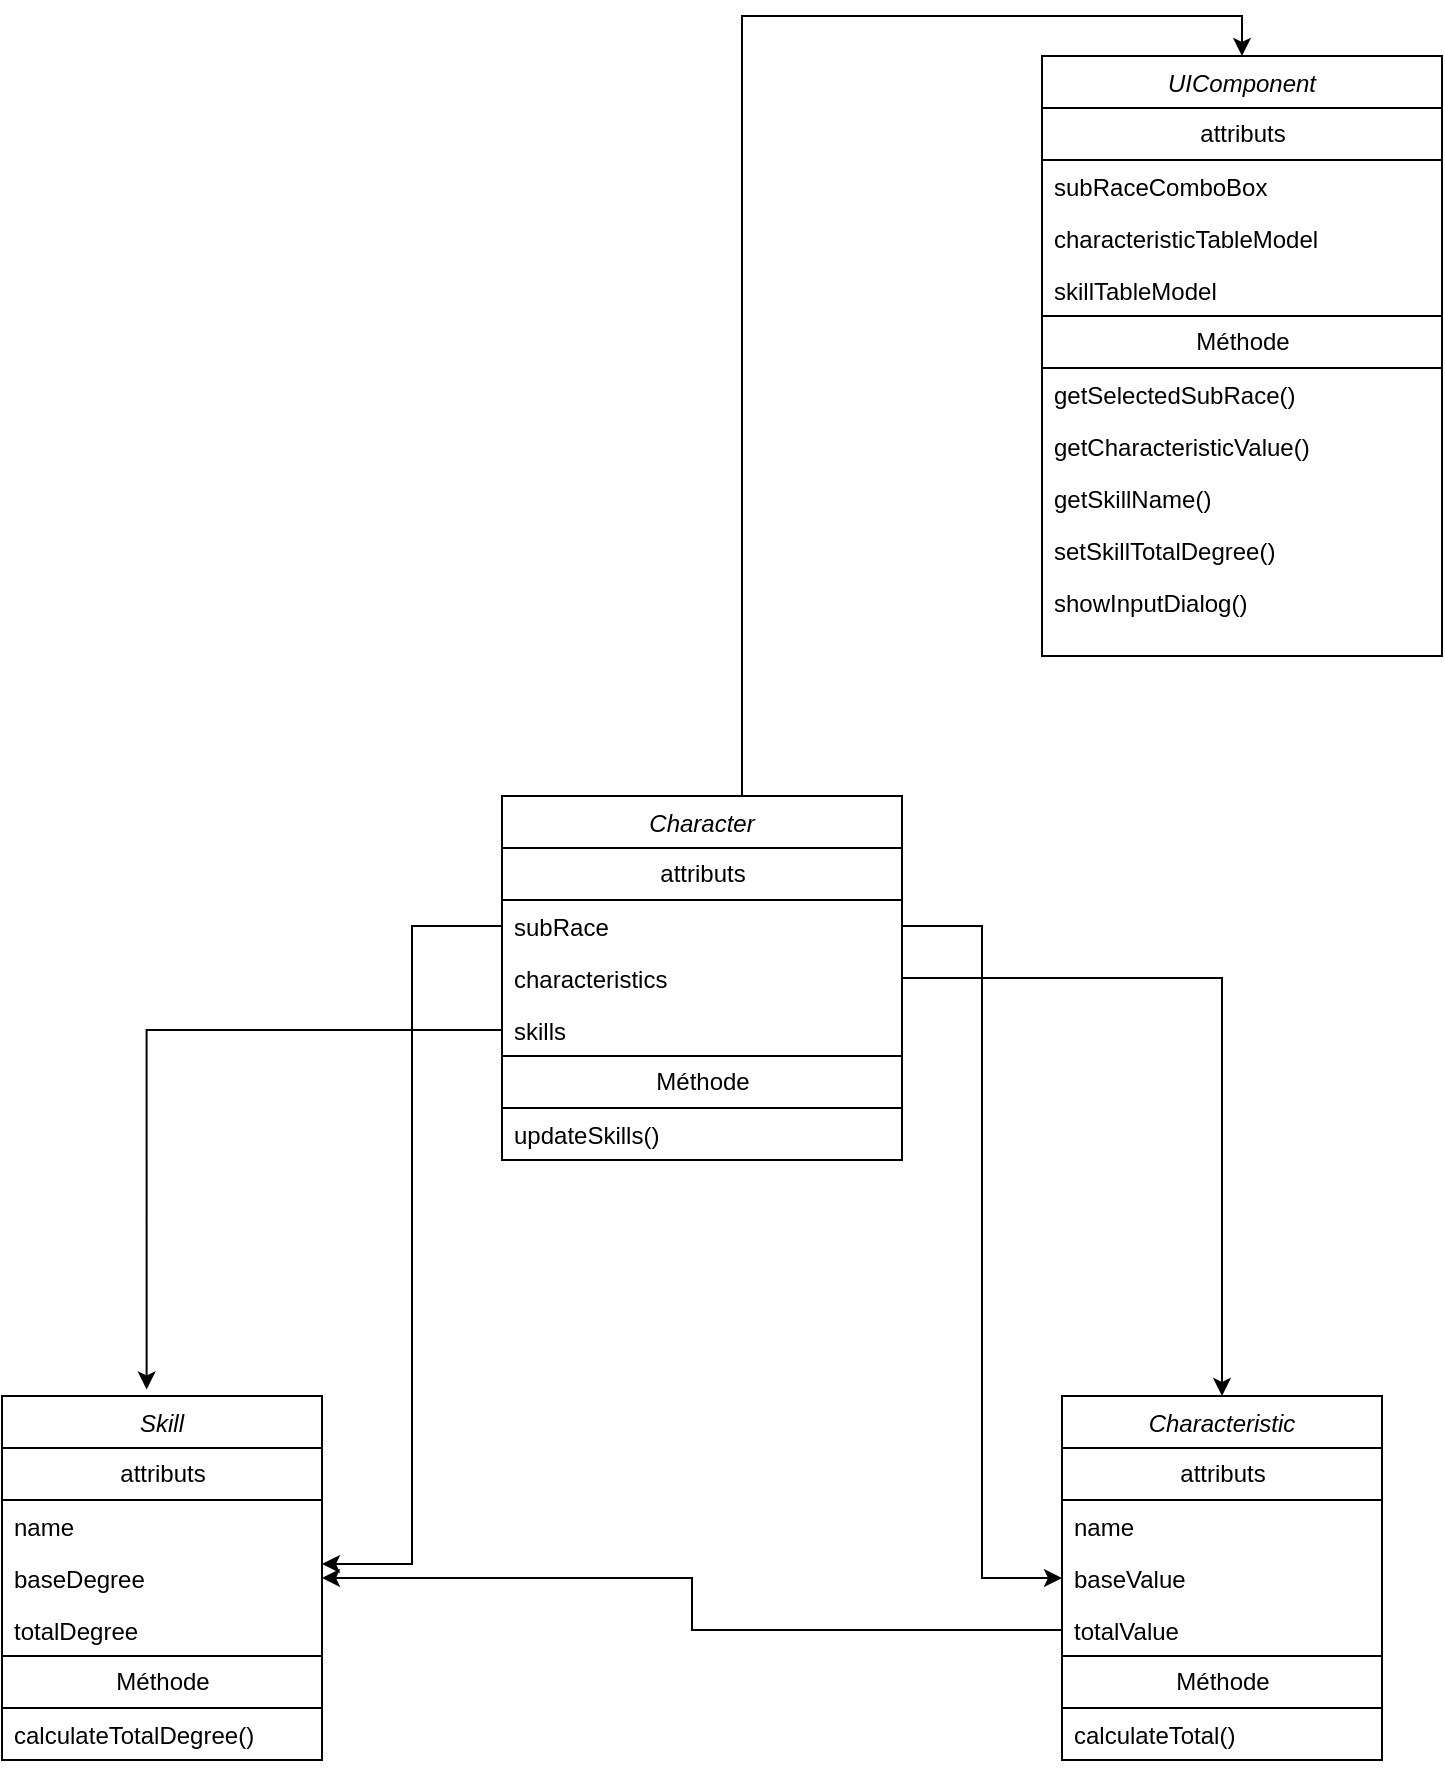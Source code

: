 <mxfile version="24.4.8" type="github">
  <diagram id="C5RBs43oDa-KdzZeNtuy" name="Page-1">
    <mxGraphModel dx="1393" dy="1935" grid="1" gridSize="10" guides="1" tooltips="1" connect="1" arrows="1" fold="1" page="1" pageScale="1" pageWidth="827" pageHeight="1169" math="0" shadow="0">
      <root>
        <mxCell id="WIyWlLk6GJQsqaUBKTNV-0" />
        <mxCell id="WIyWlLk6GJQsqaUBKTNV-1" parent="WIyWlLk6GJQsqaUBKTNV-0" />
        <mxCell id="dnE_V_GwSR6mNpGcqpjj-3" style="edgeStyle=orthogonalEdgeStyle;rounded=0;orthogonalLoop=1;jettySize=auto;html=1;entryX=0.5;entryY=0;entryDx=0;entryDy=0;" edge="1" parent="WIyWlLk6GJQsqaUBKTNV-1" source="zkfFHV4jXpPFQw0GAbJ--0" target="qMtvj5lShhkuuehcOQx0-87">
          <mxGeometry relative="1" as="geometry">
            <Array as="points">
              <mxPoint x="440" y="-330" />
              <mxPoint x="690" y="-330" />
            </Array>
          </mxGeometry>
        </mxCell>
        <mxCell id="zkfFHV4jXpPFQw0GAbJ--0" value="Character " style="swimlane;fontStyle=2;align=center;verticalAlign=top;childLayout=stackLayout;horizontal=1;startSize=26;horizontalStack=0;resizeParent=1;resizeLast=0;collapsible=1;marginBottom=0;rounded=0;shadow=0;strokeWidth=1;" parent="WIyWlLk6GJQsqaUBKTNV-1" vertex="1">
          <mxGeometry x="320" y="60" width="200" height="182" as="geometry">
            <mxRectangle x="334" y="10" width="160" height="26" as="alternateBounds" />
          </mxGeometry>
        </mxCell>
        <mxCell id="qMtvj5lShhkuuehcOQx0-35" value="attributs" style="swimlane;fontStyle=0;childLayout=stackLayout;horizontal=1;startSize=26;fillColor=none;horizontalStack=0;resizeParent=1;resizeParentMax=0;resizeLast=0;collapsible=1;marginBottom=0;html=1;" parent="zkfFHV4jXpPFQw0GAbJ--0" vertex="1">
          <mxGeometry y="26" width="200" height="104" as="geometry">
            <mxRectangle y="26" width="160" height="30" as="alternateBounds" />
          </mxGeometry>
        </mxCell>
        <mxCell id="qMtvj5lShhkuuehcOQx0-36" value="subRace" style="text;strokeColor=none;fillColor=none;align=left;verticalAlign=top;spacingLeft=4;spacingRight=4;overflow=hidden;rotatable=0;points=[[0,0.5],[1,0.5]];portConstraint=eastwest;whiteSpace=wrap;html=1;" parent="qMtvj5lShhkuuehcOQx0-35" vertex="1">
          <mxGeometry y="26" width="200" height="26" as="geometry" />
        </mxCell>
        <mxCell id="qMtvj5lShhkuuehcOQx0-37" value="characteristics" style="text;strokeColor=none;fillColor=none;align=left;verticalAlign=top;spacingLeft=4;spacingRight=4;overflow=hidden;rotatable=0;points=[[0,0.5],[1,0.5]];portConstraint=eastwest;whiteSpace=wrap;html=1;" parent="qMtvj5lShhkuuehcOQx0-35" vertex="1">
          <mxGeometry y="52" width="200" height="26" as="geometry" />
        </mxCell>
        <mxCell id="qMtvj5lShhkuuehcOQx0-38" value="skills" style="text;strokeColor=none;fillColor=none;align=left;verticalAlign=top;spacingLeft=4;spacingRight=4;overflow=hidden;rotatable=0;points=[[0,0.5],[1,0.5]];portConstraint=eastwest;whiteSpace=wrap;html=1;" parent="qMtvj5lShhkuuehcOQx0-35" vertex="1">
          <mxGeometry y="78" width="200" height="26" as="geometry" />
        </mxCell>
        <mxCell id="qMtvj5lShhkuuehcOQx0-54" value="Méthode" style="swimlane;fontStyle=0;childLayout=stackLayout;horizontal=1;startSize=26;fillColor=none;horizontalStack=0;resizeParent=1;resizeParentMax=0;resizeLast=0;collapsible=1;marginBottom=0;html=1;" parent="zkfFHV4jXpPFQw0GAbJ--0" vertex="1">
          <mxGeometry y="130" width="200" height="52" as="geometry">
            <mxRectangle y="26" width="160" height="30" as="alternateBounds" />
          </mxGeometry>
        </mxCell>
        <mxCell id="qMtvj5lShhkuuehcOQx0-55" value="updateSkills()" style="text;strokeColor=none;fillColor=none;align=left;verticalAlign=top;spacingLeft=4;spacingRight=4;overflow=hidden;rotatable=0;points=[[0,0.5],[1,0.5]];portConstraint=eastwest;whiteSpace=wrap;html=1;" parent="qMtvj5lShhkuuehcOQx0-54" vertex="1">
          <mxGeometry y="26" width="200" height="26" as="geometry" />
        </mxCell>
        <mxCell id="qMtvj5lShhkuuehcOQx0-58" value="Skill" style="swimlane;fontStyle=2;align=center;verticalAlign=top;childLayout=stackLayout;horizontal=1;startSize=26;horizontalStack=0;resizeParent=1;resizeLast=0;collapsible=1;marginBottom=0;rounded=0;shadow=0;strokeWidth=1;" parent="WIyWlLk6GJQsqaUBKTNV-1" vertex="1">
          <mxGeometry x="70" y="360" width="160" height="182" as="geometry">
            <mxRectangle x="334" y="10" width="160" height="26" as="alternateBounds" />
          </mxGeometry>
        </mxCell>
        <mxCell id="qMtvj5lShhkuuehcOQx0-59" value="attributs" style="swimlane;fontStyle=0;childLayout=stackLayout;horizontal=1;startSize=26;fillColor=none;horizontalStack=0;resizeParent=1;resizeParentMax=0;resizeLast=0;collapsible=1;marginBottom=0;html=1;" parent="qMtvj5lShhkuuehcOQx0-58" vertex="1">
          <mxGeometry y="26" width="160" height="104" as="geometry">
            <mxRectangle y="26" width="160" height="30" as="alternateBounds" />
          </mxGeometry>
        </mxCell>
        <mxCell id="qMtvj5lShhkuuehcOQx0-60" value="name" style="text;strokeColor=none;fillColor=none;align=left;verticalAlign=top;spacingLeft=4;spacingRight=4;overflow=hidden;rotatable=0;points=[[0,0.5],[1,0.5]];portConstraint=eastwest;whiteSpace=wrap;html=1;" parent="qMtvj5lShhkuuehcOQx0-59" vertex="1">
          <mxGeometry y="26" width="160" height="26" as="geometry" />
        </mxCell>
        <mxCell id="qMtvj5lShhkuuehcOQx0-61" value="baseDegree" style="text;strokeColor=none;fillColor=none;align=left;verticalAlign=top;spacingLeft=4;spacingRight=4;overflow=hidden;rotatable=0;points=[[0,0.5],[1,0.5]];portConstraint=eastwest;whiteSpace=wrap;html=1;" parent="qMtvj5lShhkuuehcOQx0-59" vertex="1">
          <mxGeometry y="52" width="160" height="26" as="geometry" />
        </mxCell>
        <mxCell id="qMtvj5lShhkuuehcOQx0-62" value="totalDegree" style="text;strokeColor=none;fillColor=none;align=left;verticalAlign=top;spacingLeft=4;spacingRight=4;overflow=hidden;rotatable=0;points=[[0,0.5],[1,0.5]];portConstraint=eastwest;whiteSpace=wrap;html=1;" parent="qMtvj5lShhkuuehcOQx0-59" vertex="1">
          <mxGeometry y="78" width="160" height="26" as="geometry" />
        </mxCell>
        <mxCell id="qMtvj5lShhkuuehcOQx0-63" value="Méthode" style="swimlane;fontStyle=0;childLayout=stackLayout;horizontal=1;startSize=26;fillColor=none;horizontalStack=0;resizeParent=1;resizeParentMax=0;resizeLast=0;collapsible=1;marginBottom=0;html=1;" parent="qMtvj5lShhkuuehcOQx0-58" vertex="1">
          <mxGeometry y="130" width="160" height="52" as="geometry">
            <mxRectangle y="26" width="160" height="30" as="alternateBounds" />
          </mxGeometry>
        </mxCell>
        <mxCell id="qMtvj5lShhkuuehcOQx0-64" value="calculateTotalDegree()" style="text;strokeColor=none;fillColor=none;align=left;verticalAlign=top;spacingLeft=4;spacingRight=4;overflow=hidden;rotatable=0;points=[[0,0.5],[1,0.5]];portConstraint=eastwest;whiteSpace=wrap;html=1;" parent="qMtvj5lShhkuuehcOQx0-63" vertex="1">
          <mxGeometry y="26" width="160" height="26" as="geometry" />
        </mxCell>
        <mxCell id="qMtvj5lShhkuuehcOQx0-65" value="Characteristic" style="swimlane;fontStyle=2;align=center;verticalAlign=top;childLayout=stackLayout;horizontal=1;startSize=26;horizontalStack=0;resizeParent=1;resizeLast=0;collapsible=1;marginBottom=0;rounded=0;shadow=0;strokeWidth=1;" parent="WIyWlLk6GJQsqaUBKTNV-1" vertex="1">
          <mxGeometry x="600" y="360" width="160" height="182" as="geometry">
            <mxRectangle x="334" y="10" width="160" height="26" as="alternateBounds" />
          </mxGeometry>
        </mxCell>
        <mxCell id="qMtvj5lShhkuuehcOQx0-66" value="attributs" style="swimlane;fontStyle=0;childLayout=stackLayout;horizontal=1;startSize=26;fillColor=none;horizontalStack=0;resizeParent=1;resizeParentMax=0;resizeLast=0;collapsible=1;marginBottom=0;html=1;" parent="qMtvj5lShhkuuehcOQx0-65" vertex="1">
          <mxGeometry y="26" width="160" height="104" as="geometry">
            <mxRectangle y="26" width="160" height="30" as="alternateBounds" />
          </mxGeometry>
        </mxCell>
        <mxCell id="qMtvj5lShhkuuehcOQx0-67" value="name" style="text;strokeColor=none;fillColor=none;align=left;verticalAlign=top;spacingLeft=4;spacingRight=4;overflow=hidden;rotatable=0;points=[[0,0.5],[1,0.5]];portConstraint=eastwest;whiteSpace=wrap;html=1;" parent="qMtvj5lShhkuuehcOQx0-66" vertex="1">
          <mxGeometry y="26" width="160" height="26" as="geometry" />
        </mxCell>
        <mxCell id="qMtvj5lShhkuuehcOQx0-68" value="baseValue" style="text;strokeColor=none;fillColor=none;align=left;verticalAlign=top;spacingLeft=4;spacingRight=4;overflow=hidden;rotatable=0;points=[[0,0.5],[1,0.5]];portConstraint=eastwest;whiteSpace=wrap;html=1;" parent="qMtvj5lShhkuuehcOQx0-66" vertex="1">
          <mxGeometry y="52" width="160" height="26" as="geometry" />
        </mxCell>
        <mxCell id="qMtvj5lShhkuuehcOQx0-69" value="totalValue" style="text;strokeColor=none;fillColor=none;align=left;verticalAlign=top;spacingLeft=4;spacingRight=4;overflow=hidden;rotatable=0;points=[[0,0.5],[1,0.5]];portConstraint=eastwest;whiteSpace=wrap;html=1;" parent="qMtvj5lShhkuuehcOQx0-66" vertex="1">
          <mxGeometry y="78" width="160" height="26" as="geometry" />
        </mxCell>
        <mxCell id="qMtvj5lShhkuuehcOQx0-70" value="Méthode" style="swimlane;fontStyle=0;childLayout=stackLayout;horizontal=1;startSize=26;fillColor=none;horizontalStack=0;resizeParent=1;resizeParentMax=0;resizeLast=0;collapsible=1;marginBottom=0;html=1;" parent="qMtvj5lShhkuuehcOQx0-65" vertex="1">
          <mxGeometry y="130" width="160" height="52" as="geometry">
            <mxRectangle y="26" width="160" height="30" as="alternateBounds" />
          </mxGeometry>
        </mxCell>
        <mxCell id="qMtvj5lShhkuuehcOQx0-71" value="calculateTotal()" style="text;strokeColor=none;fillColor=none;align=left;verticalAlign=top;spacingLeft=4;spacingRight=4;overflow=hidden;rotatable=0;points=[[0,0.5],[1,0.5]];portConstraint=eastwest;whiteSpace=wrap;html=1;" parent="qMtvj5lShhkuuehcOQx0-70" vertex="1">
          <mxGeometry y="26" width="160" height="26" as="geometry" />
        </mxCell>
        <mxCell id="qMtvj5lShhkuuehcOQx0-87" value="UIComponent" style="swimlane;fontStyle=2;align=center;verticalAlign=top;childLayout=stackLayout;horizontal=1;startSize=26;horizontalStack=0;resizeParent=1;resizeLast=0;collapsible=1;marginBottom=0;rounded=0;shadow=0;strokeWidth=1;" parent="WIyWlLk6GJQsqaUBKTNV-1" vertex="1">
          <mxGeometry x="590" y="-310" width="200" height="300" as="geometry">
            <mxRectangle x="334" y="10" width="160" height="26" as="alternateBounds" />
          </mxGeometry>
        </mxCell>
        <mxCell id="qMtvj5lShhkuuehcOQx0-88" value="attributs" style="swimlane;fontStyle=0;childLayout=stackLayout;horizontal=1;startSize=26;fillColor=none;horizontalStack=0;resizeParent=1;resizeParentMax=0;resizeLast=0;collapsible=1;marginBottom=0;html=1;" parent="qMtvj5lShhkuuehcOQx0-87" vertex="1">
          <mxGeometry y="26" width="200" height="104" as="geometry">
            <mxRectangle y="26" width="160" height="30" as="alternateBounds" />
          </mxGeometry>
        </mxCell>
        <mxCell id="qMtvj5lShhkuuehcOQx0-89" value="subRaceComboBox" style="text;strokeColor=none;fillColor=none;align=left;verticalAlign=top;spacingLeft=4;spacingRight=4;overflow=hidden;rotatable=0;points=[[0,0.5],[1,0.5]];portConstraint=eastwest;whiteSpace=wrap;html=1;" parent="qMtvj5lShhkuuehcOQx0-88" vertex="1">
          <mxGeometry y="26" width="200" height="26" as="geometry" />
        </mxCell>
        <mxCell id="qMtvj5lShhkuuehcOQx0-90" value="characteristicTableModel" style="text;strokeColor=none;fillColor=none;align=left;verticalAlign=top;spacingLeft=4;spacingRight=4;overflow=hidden;rotatable=0;points=[[0,0.5],[1,0.5]];portConstraint=eastwest;whiteSpace=wrap;html=1;" parent="qMtvj5lShhkuuehcOQx0-88" vertex="1">
          <mxGeometry y="52" width="200" height="26" as="geometry" />
        </mxCell>
        <mxCell id="qMtvj5lShhkuuehcOQx0-91" value="skillTableModel" style="text;strokeColor=none;fillColor=none;align=left;verticalAlign=top;spacingLeft=4;spacingRight=4;overflow=hidden;rotatable=0;points=[[0,0.5],[1,0.5]];portConstraint=eastwest;whiteSpace=wrap;html=1;" parent="qMtvj5lShhkuuehcOQx0-88" vertex="1">
          <mxGeometry y="78" width="200" height="26" as="geometry" />
        </mxCell>
        <mxCell id="qMtvj5lShhkuuehcOQx0-95" value="Méthode" style="swimlane;fontStyle=0;childLayout=stackLayout;horizontal=1;startSize=26;fillColor=none;horizontalStack=0;resizeParent=1;resizeParentMax=0;resizeLast=0;collapsible=1;marginBottom=0;html=1;" parent="qMtvj5lShhkuuehcOQx0-87" vertex="1">
          <mxGeometry y="130" width="200" height="170" as="geometry">
            <mxRectangle y="26" width="160" height="30" as="alternateBounds" />
          </mxGeometry>
        </mxCell>
        <mxCell id="qMtvj5lShhkuuehcOQx0-97" value="getSelectedSubRace()" style="text;strokeColor=none;fillColor=none;align=left;verticalAlign=top;spacingLeft=4;spacingRight=4;overflow=hidden;rotatable=0;points=[[0,0.5],[1,0.5]];portConstraint=eastwest;whiteSpace=wrap;html=1;" parent="qMtvj5lShhkuuehcOQx0-95" vertex="1">
          <mxGeometry y="26" width="200" height="26" as="geometry" />
        </mxCell>
        <mxCell id="qMtvj5lShhkuuehcOQx0-96" value="&lt;div&gt;getCharacteristicValue()&lt;/div&gt;&lt;div&gt;&lt;br&gt;&lt;/div&gt;" style="text;strokeColor=none;fillColor=none;align=left;verticalAlign=top;spacingLeft=4;spacingRight=4;overflow=hidden;rotatable=0;points=[[0,0.5],[1,0.5]];portConstraint=eastwest;whiteSpace=wrap;html=1;" parent="qMtvj5lShhkuuehcOQx0-95" vertex="1">
          <mxGeometry y="52" width="200" height="26" as="geometry" />
        </mxCell>
        <mxCell id="qMtvj5lShhkuuehcOQx0-100" value="getSkillName()" style="text;strokeColor=none;fillColor=none;align=left;verticalAlign=top;spacingLeft=4;spacingRight=4;overflow=hidden;rotatable=0;points=[[0,0.5],[1,0.5]];portConstraint=eastwest;whiteSpace=wrap;html=1;" parent="qMtvj5lShhkuuehcOQx0-95" vertex="1">
          <mxGeometry y="78" width="200" height="26" as="geometry" />
        </mxCell>
        <mxCell id="qMtvj5lShhkuuehcOQx0-101" value="setSkillTotalDegree()" style="text;strokeColor=none;fillColor=none;align=left;verticalAlign=top;spacingLeft=4;spacingRight=4;overflow=hidden;rotatable=0;points=[[0,0.5],[1,0.5]];portConstraint=eastwest;whiteSpace=wrap;html=1;" parent="qMtvj5lShhkuuehcOQx0-95" vertex="1">
          <mxGeometry y="104" width="200" height="26" as="geometry" />
        </mxCell>
        <mxCell id="qMtvj5lShhkuuehcOQx0-98" value="showInputDialog()" style="text;strokeColor=none;fillColor=none;align=left;verticalAlign=top;spacingLeft=4;spacingRight=4;overflow=hidden;rotatable=0;points=[[0,0.5],[1,0.5]];portConstraint=eastwest;whiteSpace=wrap;html=1;" parent="qMtvj5lShhkuuehcOQx0-95" vertex="1">
          <mxGeometry y="130" width="200" height="40" as="geometry" />
        </mxCell>
        <mxCell id="qMtvj5lShhkuuehcOQx0-110" style="edgeStyle=orthogonalEdgeStyle;rounded=0;orthogonalLoop=1;jettySize=auto;html=1;exitX=1;exitY=0.5;exitDx=0;exitDy=0;" parent="WIyWlLk6GJQsqaUBKTNV-1" source="qMtvj5lShhkuuehcOQx0-37" target="qMtvj5lShhkuuehcOQx0-65" edge="1">
          <mxGeometry relative="1" as="geometry" />
        </mxCell>
        <mxCell id="qMtvj5lShhkuuehcOQx0-114" style="edgeStyle=orthogonalEdgeStyle;rounded=0;orthogonalLoop=1;jettySize=auto;html=1;exitX=1;exitY=0.5;exitDx=0;exitDy=0;entryX=0;entryY=0.5;entryDx=0;entryDy=0;" parent="WIyWlLk6GJQsqaUBKTNV-1" source="qMtvj5lShhkuuehcOQx0-36" target="qMtvj5lShhkuuehcOQx0-68" edge="1">
          <mxGeometry relative="1" as="geometry" />
        </mxCell>
        <mxCell id="qMtvj5lShhkuuehcOQx0-115" style="edgeStyle=orthogonalEdgeStyle;rounded=0;orthogonalLoop=1;jettySize=auto;html=1;entryX=0.452;entryY=-0.018;entryDx=0;entryDy=0;entryPerimeter=0;" parent="WIyWlLk6GJQsqaUBKTNV-1" source="qMtvj5lShhkuuehcOQx0-38" target="qMtvj5lShhkuuehcOQx0-58" edge="1">
          <mxGeometry relative="1" as="geometry" />
        </mxCell>
        <mxCell id="dnE_V_GwSR6mNpGcqpjj-1" style="edgeStyle=orthogonalEdgeStyle;rounded=0;orthogonalLoop=1;jettySize=auto;html=1;entryX=1;entryY=0.5;entryDx=0;entryDy=0;" edge="1" parent="WIyWlLk6GJQsqaUBKTNV-1" source="qMtvj5lShhkuuehcOQx0-69" target="qMtvj5lShhkuuehcOQx0-61">
          <mxGeometry relative="1" as="geometry" />
        </mxCell>
        <mxCell id="dnE_V_GwSR6mNpGcqpjj-2" style="edgeStyle=orthogonalEdgeStyle;rounded=0;orthogonalLoop=1;jettySize=auto;html=1;entryX=1;entryY=0.231;entryDx=0;entryDy=0;entryPerimeter=0;" edge="1" parent="WIyWlLk6GJQsqaUBKTNV-1" source="qMtvj5lShhkuuehcOQx0-36" target="qMtvj5lShhkuuehcOQx0-61">
          <mxGeometry relative="1" as="geometry" />
        </mxCell>
      </root>
    </mxGraphModel>
  </diagram>
</mxfile>
